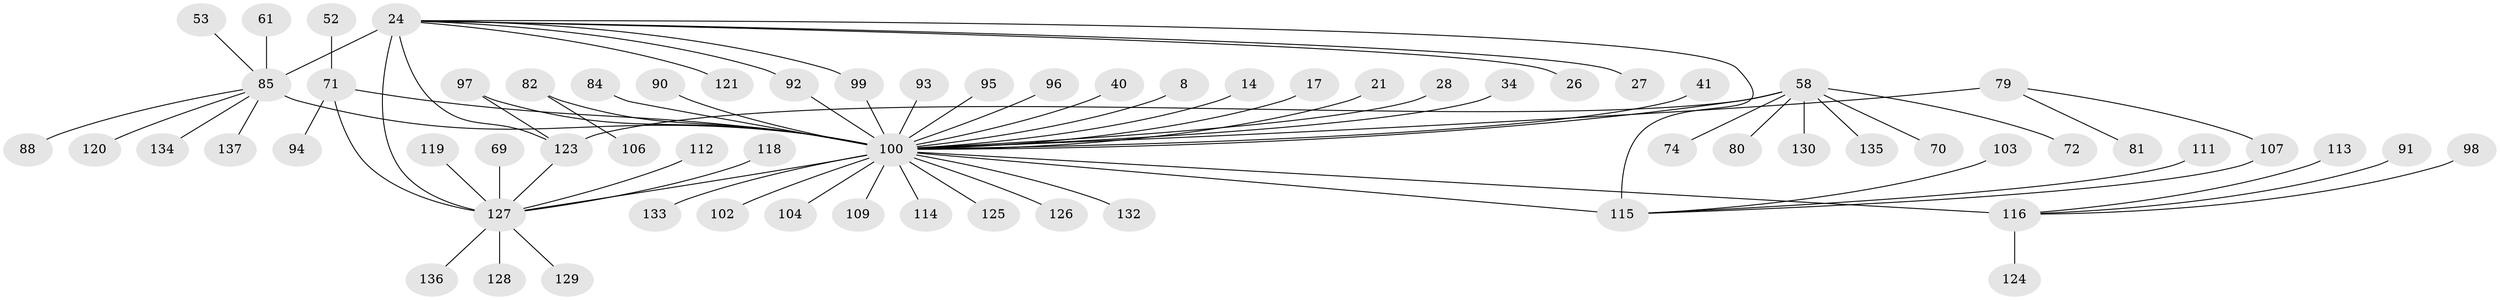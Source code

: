 // original degree distribution, {4: 0.0948905109489051, 10: 0.014598540145985401, 24: 0.014598540145985401, 18: 0.0072992700729927005, 7: 0.0072992700729927005, 6: 0.021897810218978103, 1: 0.5036496350364964, 2: 0.20437956204379562, 3: 0.08029197080291971, 9: 0.0072992700729927005, 5: 0.043795620437956206}
// Generated by graph-tools (version 1.1) at 2025/48/03/09/25 04:48:14]
// undirected, 68 vertices, 76 edges
graph export_dot {
graph [start="1"]
  node [color=gray90,style=filled];
  8;
  14;
  17;
  21;
  24 [super="+4"];
  26;
  27;
  28;
  34;
  40;
  41;
  52 [super="+38"];
  53;
  58 [super="+9"];
  61;
  69;
  70;
  71 [super="+57"];
  72;
  74 [super="+12"];
  79;
  80;
  81;
  82;
  84;
  85 [super="+11+23+50"];
  88;
  90;
  91 [super="+31"];
  92 [super="+86"];
  93;
  94;
  95;
  96;
  97 [super="+43"];
  98;
  99;
  100 [super="+73+78+5"];
  102;
  103;
  104;
  106;
  107;
  109;
  111;
  112;
  113;
  114;
  115 [super="+108"];
  116 [super="+101+44+76"];
  118;
  119;
  120;
  121;
  123 [super="+29+46+122"];
  124;
  125;
  126;
  127 [super="+105+117"];
  128;
  129;
  130;
  132 [super="+131"];
  133 [super="+83"];
  134;
  135;
  136;
  137;
  8 -- 100;
  14 -- 100;
  17 -- 100;
  21 -- 100;
  24 -- 26;
  24 -- 99;
  24 -- 121;
  24 -- 27;
  24 -- 92 [weight=2];
  24 -- 85 [weight=4];
  24 -- 127 [weight=6];
  24 -- 115 [weight=2];
  24 -- 123;
  28 -- 100;
  34 -- 100;
  40 -- 100;
  41 -- 100;
  52 -- 71;
  53 -- 85;
  58 -- 80;
  58 -- 135;
  58 -- 130;
  58 -- 70;
  58 -- 72;
  58 -- 123 [weight=2];
  58 -- 74;
  58 -- 100 [weight=4];
  61 -- 85;
  69 -- 127;
  71 -- 127 [weight=2];
  71 -- 94;
  71 -- 100 [weight=3];
  79 -- 81;
  79 -- 107;
  79 -- 100 [weight=2];
  82 -- 106;
  82 -- 100 [weight=2];
  84 -- 100;
  85 -- 134;
  85 -- 100 [weight=5];
  85 -- 137;
  85 -- 88;
  85 -- 120;
  90 -- 100;
  91 -- 116;
  92 -- 100;
  93 -- 100;
  95 -- 100;
  96 -- 100;
  97 -- 123;
  97 -- 100 [weight=2];
  98 -- 116;
  99 -- 100;
  100 -- 104;
  100 -- 125;
  100 -- 126;
  100 -- 127 [weight=6];
  100 -- 102;
  100 -- 109;
  100 -- 114;
  100 -- 115 [weight=2];
  100 -- 133;
  100 -- 116 [weight=3];
  100 -- 132;
  103 -- 115;
  107 -- 115;
  111 -- 115;
  112 -- 127;
  113 -- 116;
  116 -- 124;
  118 -- 127;
  119 -- 127;
  123 -- 127;
  127 -- 128;
  127 -- 129;
  127 -- 136;
}
